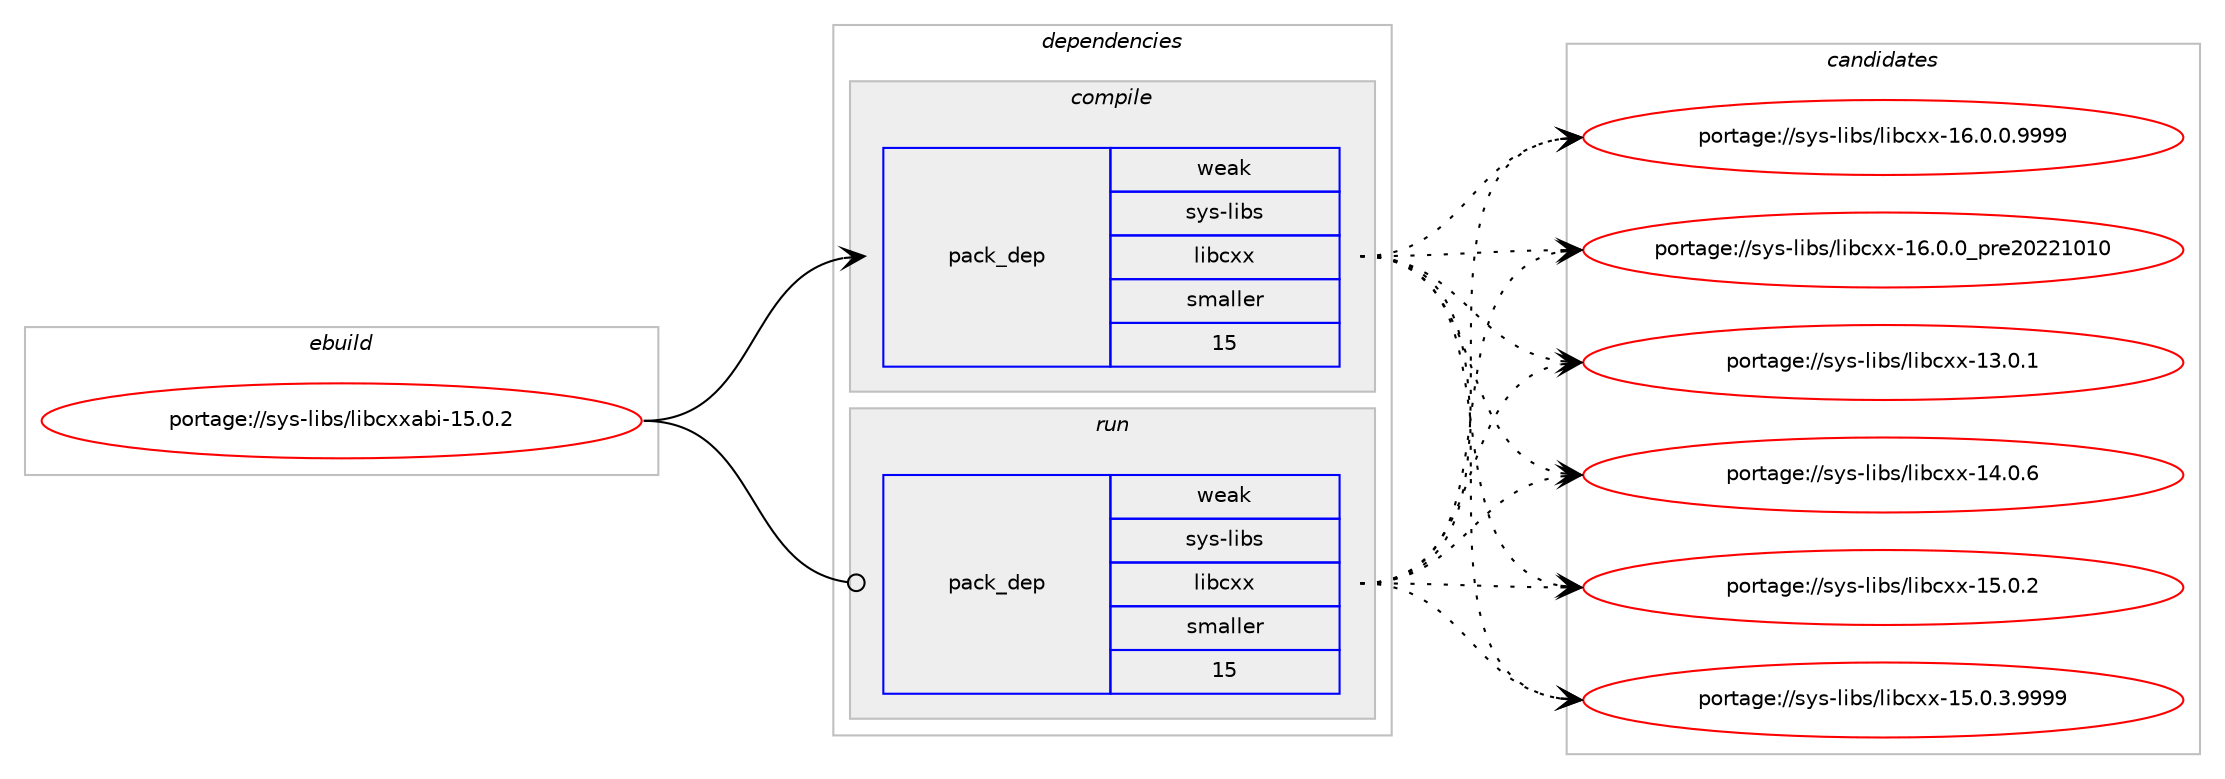 digraph prolog {

# *************
# Graph options
# *************

newrank=true;
concentrate=true;
compound=true;
graph [rankdir=LR,fontname=Helvetica,fontsize=10,ranksep=1.5];#, ranksep=2.5, nodesep=0.2];
edge  [arrowhead=vee];
node  [fontname=Helvetica,fontsize=10];

# **********
# The ebuild
# **********

subgraph cluster_leftcol {
color=gray;
rank=same;
label=<<i>ebuild</i>>;
id [label="portage://sys-libs/libcxxabi-15.0.2", color=red, width=4, href="../sys-libs/libcxxabi-15.0.2.svg"];
}

# ****************
# The dependencies
# ****************

subgraph cluster_midcol {
color=gray;
label=<<i>dependencies</i>>;
subgraph cluster_compile {
fillcolor="#eeeeee";
style=filled;
label=<<i>compile</i>>;
# *** BEGIN UNKNOWN DEPENDENCY TYPE (TODO) ***
# id -> package_dependency(portage://sys-libs/libcxxabi-15.0.2,install,no,sys-devel,llvm,none,[,,],[slot(15)],[])
# *** END UNKNOWN DEPENDENCY TYPE (TODO) ***

# *** BEGIN UNKNOWN DEPENDENCY TYPE (TODO) ***
# id -> package_dependency(portage://sys-libs/libcxxabi-15.0.2,install,strong,sys-devel,llvm,none,[,,],[slot(0)],[])
# *** END UNKNOWN DEPENDENCY TYPE (TODO) ***

subgraph pack174 {
dependency419 [label=<<TABLE BORDER="0" CELLBORDER="1" CELLSPACING="0" CELLPADDING="4" WIDTH="220"><TR><TD ROWSPAN="6" CELLPADDING="30">pack_dep</TD></TR><TR><TD WIDTH="110">weak</TD></TR><TR><TD>sys-libs</TD></TR><TR><TD>libcxx</TD></TR><TR><TD>smaller</TD></TR><TR><TD>15</TD></TR></TABLE>>, shape=none, color=blue];
}
id:e -> dependency419:w [weight=20,style="solid",arrowhead="vee"];
}
subgraph cluster_compileandrun {
fillcolor="#eeeeee";
style=filled;
label=<<i>compile and run</i>>;
}
subgraph cluster_run {
fillcolor="#eeeeee";
style=filled;
label=<<i>run</i>>;
subgraph pack175 {
dependency420 [label=<<TABLE BORDER="0" CELLBORDER="1" CELLSPACING="0" CELLPADDING="4" WIDTH="220"><TR><TD ROWSPAN="6" CELLPADDING="30">pack_dep</TD></TR><TR><TD WIDTH="110">weak</TD></TR><TR><TD>sys-libs</TD></TR><TR><TD>libcxx</TD></TR><TR><TD>smaller</TD></TR><TR><TD>15</TD></TR></TABLE>>, shape=none, color=blue];
}
id:e -> dependency420:w [weight=20,style="solid",arrowhead="odot"];
}
}

# **************
# The candidates
# **************

subgraph cluster_choices {
rank=same;
color=gray;
label=<<i>candidates</i>>;

subgraph choice174 {
color=black;
nodesep=1;
choice115121115451081059811547108105989912012045495146484649 [label="portage://sys-libs/libcxx-13.0.1", color=red, width=4,href="../sys-libs/libcxx-13.0.1.svg"];
choice115121115451081059811547108105989912012045495246484654 [label="portage://sys-libs/libcxx-14.0.6", color=red, width=4,href="../sys-libs/libcxx-14.0.6.svg"];
choice115121115451081059811547108105989912012045495346484650 [label="portage://sys-libs/libcxx-15.0.2", color=red, width=4,href="../sys-libs/libcxx-15.0.2.svg"];
choice1151211154510810598115471081059899120120454953464846514657575757 [label="portage://sys-libs/libcxx-15.0.3.9999", color=red, width=4,href="../sys-libs/libcxx-15.0.3.9999.svg"];
choice1151211154510810598115471081059899120120454954464846484657575757 [label="portage://sys-libs/libcxx-16.0.0.9999", color=red, width=4,href="../sys-libs/libcxx-16.0.0.9999.svg"];
choice115121115451081059811547108105989912012045495446484648951121141015048505049484948 [label="portage://sys-libs/libcxx-16.0.0_pre20221010", color=red, width=4,href="../sys-libs/libcxx-16.0.0_pre20221010.svg"];
dependency419:e -> choice115121115451081059811547108105989912012045495146484649:w [style=dotted,weight="100"];
dependency419:e -> choice115121115451081059811547108105989912012045495246484654:w [style=dotted,weight="100"];
dependency419:e -> choice115121115451081059811547108105989912012045495346484650:w [style=dotted,weight="100"];
dependency419:e -> choice1151211154510810598115471081059899120120454953464846514657575757:w [style=dotted,weight="100"];
dependency419:e -> choice1151211154510810598115471081059899120120454954464846484657575757:w [style=dotted,weight="100"];
dependency419:e -> choice115121115451081059811547108105989912012045495446484648951121141015048505049484948:w [style=dotted,weight="100"];
}
subgraph choice175 {
color=black;
nodesep=1;
choice115121115451081059811547108105989912012045495146484649 [label="portage://sys-libs/libcxx-13.0.1", color=red, width=4,href="../sys-libs/libcxx-13.0.1.svg"];
choice115121115451081059811547108105989912012045495246484654 [label="portage://sys-libs/libcxx-14.0.6", color=red, width=4,href="../sys-libs/libcxx-14.0.6.svg"];
choice115121115451081059811547108105989912012045495346484650 [label="portage://sys-libs/libcxx-15.0.2", color=red, width=4,href="../sys-libs/libcxx-15.0.2.svg"];
choice1151211154510810598115471081059899120120454953464846514657575757 [label="portage://sys-libs/libcxx-15.0.3.9999", color=red, width=4,href="../sys-libs/libcxx-15.0.3.9999.svg"];
choice1151211154510810598115471081059899120120454954464846484657575757 [label="portage://sys-libs/libcxx-16.0.0.9999", color=red, width=4,href="../sys-libs/libcxx-16.0.0.9999.svg"];
choice115121115451081059811547108105989912012045495446484648951121141015048505049484948 [label="portage://sys-libs/libcxx-16.0.0_pre20221010", color=red, width=4,href="../sys-libs/libcxx-16.0.0_pre20221010.svg"];
dependency420:e -> choice115121115451081059811547108105989912012045495146484649:w [style=dotted,weight="100"];
dependency420:e -> choice115121115451081059811547108105989912012045495246484654:w [style=dotted,weight="100"];
dependency420:e -> choice115121115451081059811547108105989912012045495346484650:w [style=dotted,weight="100"];
dependency420:e -> choice1151211154510810598115471081059899120120454953464846514657575757:w [style=dotted,weight="100"];
dependency420:e -> choice1151211154510810598115471081059899120120454954464846484657575757:w [style=dotted,weight="100"];
dependency420:e -> choice115121115451081059811547108105989912012045495446484648951121141015048505049484948:w [style=dotted,weight="100"];
}
}

}
